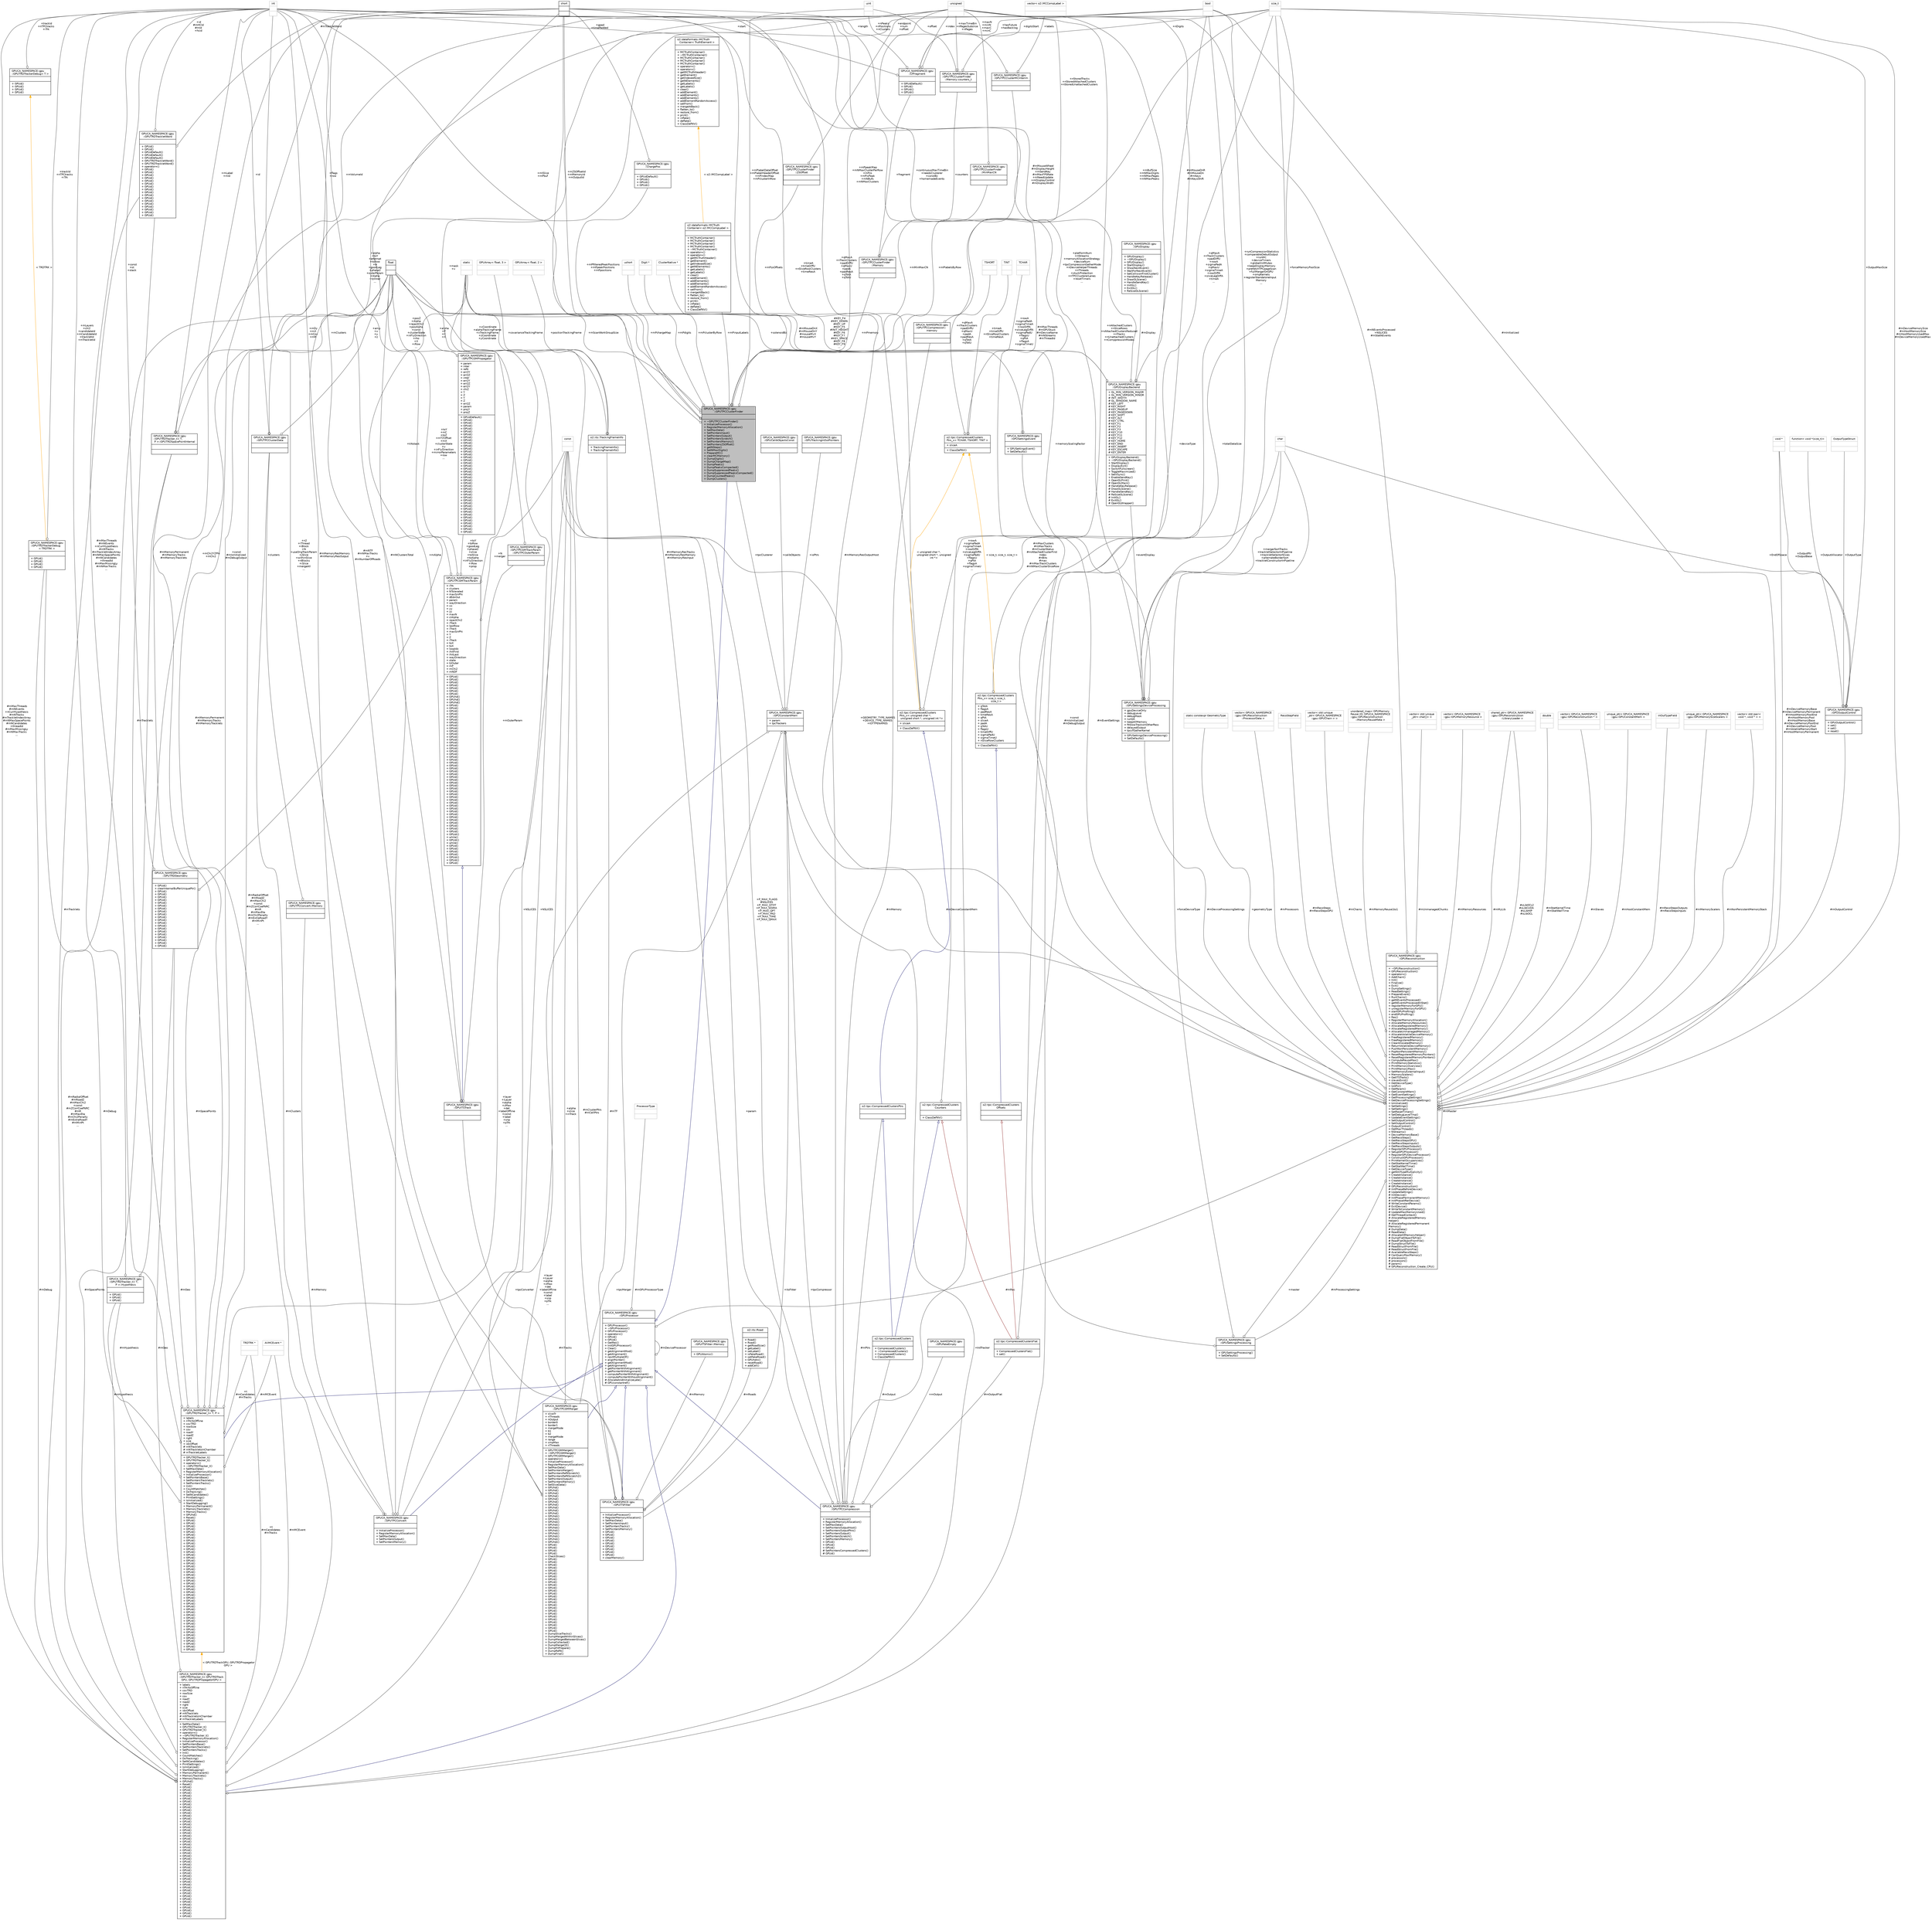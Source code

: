 digraph "GPUCA_NAMESPACE::gpu::GPUTPCClusterFinder"
{
 // INTERACTIVE_SVG=YES
  bgcolor="transparent";
  edge [fontname="Helvetica",fontsize="10",labelfontname="Helvetica",labelfontsize="10"];
  node [fontname="Helvetica",fontsize="10",shape=record];
  Node2 [label="{GPUCA_NAMESPACE::gpu\l::GPUTPCClusterFinder\n||+ ~GPUTPCClusterFinder()\l+ InitializeProcessor()\l+ RegisterMemoryAllocation()\l+ SetMaxData()\l+ SetPointersInput()\l+ SetPointersOutput()\l+ SetPointersScratch()\l+ SetPointersMemory()\l+ SetPointersZSOffset()\l+ getNSteps()\l+ SetNMaxDigits()\l+ PrepareMC()\l+ clearMCMemory()\l+ DumpDigits()\l+ DumpChargeMap()\l+ DumpPeaks()\l+ DumpPeaksCompacted()\l+ DumpSuppressedPeaks()\l+ DumpSuppressedPeaksCompacted()\l+ DumpCountedPeaks()\l+ DumpClusters()\l}",height=0.2,width=0.4,color="black", fillcolor="grey75", style="filled", fontcolor="black"];
  Node3 -> Node2 [dir="back",color="midnightblue",fontsize="10",style="solid",arrowtail="onormal",fontname="Helvetica"];
  Node3 [label="{GPUCA_NAMESPACE::gpu\l::GPUProcessor\n||+ GPUProcessor()\l+ ~GPUProcessor()\l+ GPUProcessor()\l+ operator=()\l+ GPUd()\l+ GPUd()\l+ GetRec()\l+ InitGPUProcessor()\l+ Clear()\l+ getAlignmentMod()\l+ getAlignment()\l+ nextMultipleOf()\l+ alignPointer()\l+ getAlignmentMod()\l+ getAlignment()\l+ getPointerWithAlignment()\l+ getPointerWithAlignment()\l+ computePointerWithAlignment()\l+ computePointerWithoutAlignment()\l# AllocateAndInitializeLate()\l# GPUconstantref()\l}",height=0.2,width=0.4,color="black",URL="$d0/dd7/classGPUCA__NAMESPACE_1_1gpu_1_1GPUProcessor.html"];
  Node4 -> Node3 [color="grey25",fontsize="10",style="solid",label=" #mRec" ,arrowhead="odiamond",fontname="Helvetica"];
  Node4 [label="{GPUCA_NAMESPACE::gpu\l::GPUReconstruction\n||+ ~GPUReconstruction()\l+ GPUReconstruction()\l+ operator=()\l+ AddChain()\l+ Init()\l+ Finalize()\l+ Exit()\l+ DumpSettings()\l+ ReadSettings()\l+ PrepareEvent()\l+ RunChains()\l+ getNEventsProcessed()\l+ getNEventsProcessedInStat()\l+ registerMemoryForGPU()\l+ unregisterMemoryForGPU()\l+ startGPUProfiling()\l+ endGPUProfiling()\l+ Res()\l+ RegisterMemoryAllocation()\l+ AllocateMemoryResources()\l+ AllocateRegisteredMemory()\l+ AllocateRegisteredMemory()\l+ AllocateUnmanagedMemory()\l+ AllocateVolatileDeviceMemory()\l+ FreeRegisteredMemory()\l+ FreeRegisteredMemory()\l+ ClearAllocatedMemory()\l+ ReturnVolatileDeviceMemory()\l+ PushNonPersistentMemory()\l+ PopNonPersistentMemory()\l+ ResetRegisteredMemoryPointers()\l+ ResetRegisteredMemoryPointers()\l+ ComputeReuseMax()\l+ PrintMemoryStatistics()\l+ PrintMemoryOverview()\l+ PrintMemoryMax()\l+ SetMemoryExternalInput()\l+ MemoryScalers()\l+ GetITSTraits()\l+ slavesExist()\l+ GetDeviceType()\l+ IsGPU()\l+ GetParam()\l+ GetConstantMem()\l+ GetEventSettings()\l+ GetProcessingSettings()\l+ GetDeviceProcessingSettings()\l+ IsInitialized()\l+ SetSettings()\l+ SetSettings()\l+ SetResetTimers()\l+ SetDebugLevelTmp()\l+ UpdateEventSettings()\l+ SetOutputControl()\l+ SetOutputControl()\l+ OutputControl()\l+ GetMaxThreads()\l+ NStreams()\l+ DeviceMemoryBase()\l+ GetRecoSteps()\l+ GetRecoStepsGPU()\l+ GetRecoStepsInputs()\l+ GetRecoStepsOutputs()\l+ RegisterGPUProcessor()\l+ SetupGPUProcessor()\l+ RegisterGPUDeviceProcessor()\l+ ConstructGPUProcessor()\l+ PrintKernelOccupancies()\l+ GetStatKernelTime()\l+ GetStatWallTime()\l+ GetDeviceType()\l+ getNIOTypeMultiplicity()\l+ CreateInstance()\l+ CreateInstance()\l+ CreateInstance()\l+ CreateInstance()\l# GPUReconstruction()\l# InitPhaseBeforeDevice()\l# UpdateSettings()\l# InitDevice()\l# InitPhasePermanentMemory()\l# InitPhaseAfterDevice()\l# WriteConstantParams()\l# ExitDevice()\l# WriteToConstantMemory()\l# UpdateMaxMemoryUsed()\l# GetThreadContext()\l# AllocateRegisteredMemory\lHelper()\l# AllocateRegisteredPermanent\lMemory()\l# DumpData()\l# ReadData()\l# AllocateIOMemoryHelper()\l# DumpFlatObjectToFile()\l# ReadFlatObjectFromFile()\l# DumpStructToFile()\l# ReadStructFromFile()\l# ReadStructFromFile()\l# AvailableRecoSteps()\l# CanQueryMaxMemory()\l# processors()\l# processors()\l# param()\l# GPUReconstruction_Create_CPU()\l}",height=0.2,width=0.4,color="black",URL="$d6/df4/classGPUCA__NAMESPACE_1_1gpu_1_1GPUReconstruction.html"];
  Node5 -> Node4 [color="grey25",fontsize="10",style="solid",label=" #mUnmanagedChunks" ,arrowhead="odiamond",fontname="Helvetica"];
  Node5 [label="{vector\< std::unique\l_ptr\< char[]\> \>\n||}",height=0.2,width=0.4,color="grey75"];
  Node4 -> Node4 [color="grey25",fontsize="10",style="solid",label=" #mMaster" ,arrowhead="odiamond",fontname="Helvetica"];
  Node6 -> Node4 [color="grey25",fontsize="10",style="solid",label=" #mMemoryResources" ,arrowhead="odiamond",fontname="Helvetica"];
  Node6 [label="{vector\< GPUCA_NAMESPACE\l::gpu::GPUMemoryResource \>\n||}",height=0.2,width=0.4,color="grey75"];
  Node7 -> Node4 [color="grey25",fontsize="10",style="solid",label=" #sLibOCL2\n#sLibCUDA\n#sLibHIP\n#sLibOCL" ,arrowhead="odiamond",fontname="Helvetica"];
  Node7 [label="{shared_ptr\< GPUCA_NAMESPACE\l::gpu::GPUReconstruction\l::LibraryLoader \>\n||}",height=0.2,width=0.4,color="grey75"];
  Node8 -> Node4 [color="grey25",fontsize="10",style="solid",label=" #mStatKernelTime\n#mStatWallTime" ,arrowhead="odiamond",fontname="Helvetica"];
  Node8 [label="{double\n||}",height=0.2,width=0.4,color="grey75"];
  Node9 -> Node4 [color="grey25",fontsize="10",style="solid",label=" #mDeviceProcessingSettings" ,arrowhead="odiamond",fontname="Helvetica"];
  Node9 [label="{GPUCA_NAMESPACE::gpu\l::GPUSettingsDeviceProcessing\n|+ gpuDeviceOnly\l+ debugLevel\l+ debugMask\l+ runQA\l+ keepAllMemory\l+ fitSlowTracksInOtherPass\l+ delayedOutput\l+ tpccfGatherKernel\l|+ GPUSettingsDeviceProcessing()\l+ SetDefaults()\l}",height=0.2,width=0.4,color="black",URL="$dd/d45/structGPUCA__NAMESPACE_1_1gpu_1_1GPUSettingsDeviceProcessing.html"];
  Node10 -> Node9 [color="grey25",fontsize="10",style="solid",label=" +memoryScalingFactor" ,arrowhead="odiamond",fontname="Helvetica"];
  Node10 [label="{float\n||}",height=0.2,width=0.4,color="black",URL="$d4/dc3/classfloat.html"];
  Node11 -> Node9 [color="grey25",fontsize="10",style="solid",label=" +mergerSortTracks\n+trackletSelectorInPipeline\n+trackletSelectorSlices\n+alternateBorderSort\n+trackletConstructorInPipeline" ,arrowhead="odiamond",fontname="Helvetica"];
  Node11 [label="{char\n||}",height=0.2,width=0.4,color="grey75"];
  Node12 -> Node9 [color="grey25",fontsize="10",style="solid",label=" +forceMemoryPoolSize" ,arrowhead="odiamond",fontname="Helvetica"];
  Node12 [label="{size_t\n||}",height=0.2,width=0.4,color="grey75"];
  Node13 -> Node9 [color="grey25",fontsize="10",style="solid",label=" +platformNum\n+nStreams\n+memoryAllocationStrategy\n+deviceNum\n+tpcCompressionGatherMode\n+nDeviceHelperThreads\n+nThreads\n+stuckProtection\n+nTPCClustererLanes\n+resetTimers\n..." ,arrowhead="odiamond",fontname="Helvetica"];
  Node13 [label="{int\n||}",height=0.2,width=0.4,color="grey75"];
  Node14 -> Node9 [color="grey25",fontsize="10",style="solid",label=" +runCompressionStatistics\n+comparableDebutOutput\n+runMC\n+deviceTimers\n+globalInitMutex\n+keepDisplayMemory\n+prefetchTPCpageScan\n+fullMergerOnGPU\n+ompKernels\n+registerStandaloneInput\lMemory\n..." ,arrowhead="odiamond",fontname="Helvetica"];
  Node14 [label="{bool\n||}",height=0.2,width=0.4,color="grey75"];
  Node15 -> Node9 [color="grey25",fontsize="10",style="solid",label=" +eventDisplay" ,arrowhead="odiamond",fontname="Helvetica"];
  Node15 [label="{GPUCA_NAMESPACE::gpu\l::GPUDisplayBackend\n|+ GL_MIN_VERSION_MAJOR\l+ GL_MIN_VERSION_MINOR\l# INIT_WIDTH\l# GL_WINDOW_NAME\l# KEY_LEFT\l# KEY_RIGHT\l# KEY_PAGEUP\l# KEY_PAGEDOWN\l# KEY_SHIFT\l# KEY_ALT\l# KEY_CTRL\l# KEY_F1\l# KEY_F2\l# KEY_F3\l# KEY_F10\l# KEY_F11\l# KEY_F12\l# KEY_HOME\l# KEY_END\l# KEY_INSERT\l# KEY_ESCAPE\l# KEY_ENTER\l|+ GPUDisplayBackend()\l+ ~GPUDisplayBackend()\l+ StartDisplay()\l+ DisplayExit()\l+ SwitchFullscreen()\l+ ToggleMaximized()\l+ SetVSync()\l+ EnableSendKey()\l+ OpenGLPrint()\l# OpenGLMain()\l# HandleKeyRelease()\l# DrawGLScene()\l# HandleSendKey()\l# ReSizeGLScene()\l# InitGL()\l# ExitGL()\l# OpenGLWrapper()\l}",height=0.2,width=0.4,color="black",URL="$d6/d42/classGPUCA__NAMESPACE_1_1gpu_1_1GPUDisplayBackend.html"];
  Node10 -> Node15 [color="grey25",fontsize="10",style="solid",label=" #mMouseDnX\n#mMouseDnY\n#mouseMvX\n#mouseMvY" ,arrowhead="odiamond",fontname="Helvetica"];
  Node16 -> Node15 [color="grey25",fontsize="10",style="solid",label=" #mDisplay" ,arrowhead="odiamond",fontname="Helvetica"];
  Node16 [label="{GPUCA_NAMESPACE::gpu\l::GPUDisplay\n||+ GPUDisplay()\l+ ~GPUDisplay()\l+ GPUDisplay()\l+ StartDisplay()\l+ ShowNextEvent()\l+ WaitForNextEvent()\l+ SetCollisionFirstCluster()\l+ HandleKeyRelease()\l+ DrawGLScene()\l+ HandleSendKey()\l+ InitGL()\l+ ExitGL()\l+ ReSizeGLScene()\l}",height=0.2,width=0.4,color="black",URL="$d9/dda/classGPUCA__NAMESPACE_1_1gpu_1_1GPUDisplay.html"];
  Node13 -> Node15 [color="grey25",fontsize="10",style="solid",label=" #mMouseWheel\n#mDisplayHeight\n+mSendKey\n#mMaxFPSRate\n+mNeedUpdate\n+mDisplayControl\n#mDisplayWidth" ,arrowhead="odiamond",fontname="Helvetica"];
  Node14 -> Node15 [color="grey25",fontsize="10",style="solid",label=" #mMouseDnR\n#mMouseDn\n#mKeys\n#mKeysShift" ,arrowhead="odiamond",fontname="Helvetica"];
  Node17 -> Node15 [color="grey25",fontsize="10",style="solid",label=" #KEY_F4\n#KEY_DOWN\n#KEY_UP\n#KEY_F5\n#INIT_HEIGHT\n#KEY_F6\n#KEY_F7\n#KEY_SPACE\n#KEY_F8\n#KEY_F9\n..." ,arrowhead="odiamond",fontname="Helvetica"];
  Node17 [label="{static\n||}",height=0.2,width=0.4,color="grey75"];
  Node18 -> Node4 [color="grey25",fontsize="10",style="solid",label=" #mSlaves" ,arrowhead="odiamond",fontname="Helvetica"];
  Node18 [label="{vector\< GPUCA_NAMESPACE\l::gpu::GPUReconstruction * \>\n||}",height=0.2,width=0.4,color="grey75"];
  Node19 -> Node4 [color="grey25",fontsize="10",style="solid",label=" #mHostConstantMem" ,arrowhead="odiamond",fontname="Helvetica"];
  Node19 [label="{unique_ptr\< GPUCA_NAMESPACE\l::gpu::GPUConstantMem \>\n||}",height=0.2,width=0.4,color="grey75"];
  Node20 -> Node4 [color="grey25",fontsize="10",style="solid",label=" #mRecoStepsOutputs\n#mRecoStepsInputs" ,arrowhead="odiamond",fontname="Helvetica"];
  Node20 [label="{InOutTypeField\n||}",height=0.2,width=0.4,color="grey75"];
  Node21 -> Node4 [color="grey25",fontsize="10",style="solid",label=" #mMemoryScalers" ,arrowhead="odiamond",fontname="Helvetica"];
  Node21 [label="{unique_ptr\< GPUCA_NAMESPACE\l::gpu::GPUMemorySizeScalers \>\n||}",height=0.2,width=0.4,color="grey75"];
  Node22 -> Node4 [color="grey25",fontsize="10",style="solid",label=" #mOutputControl" ,arrowhead="odiamond",fontname="Helvetica"];
  Node22 [label="{GPUCA_NAMESPACE::gpu\l::GPUOutputControl\n||+ GPUOutputControl()\l+ set()\l+ set()\l+ reset()\l}",height=0.2,width=0.4,color="black",URL="$d4/d7c/structGPUCA__NAMESPACE_1_1gpu_1_1GPUOutputControl.html"];
  Node23 -> Node22 [color="grey25",fontsize="10",style="solid",label=" +OutputAllocator" ,arrowhead="odiamond",fontname="Helvetica"];
  Node23 [label="{function\< void *(size_t)\>\n||}",height=0.2,width=0.4,color="grey75"];
  Node11 -> Node22 [color="grey25",fontsize="10",style="solid",label=" +EndOfSpace" ,arrowhead="odiamond",fontname="Helvetica"];
  Node12 -> Node22 [color="grey25",fontsize="10",style="solid",label=" +OutputMaxSize" ,arrowhead="odiamond",fontname="Helvetica"];
  Node24 -> Node22 [color="grey25",fontsize="10",style="solid",label=" +OutputType" ,arrowhead="odiamond",fontname="Helvetica"];
  Node24 [label="{OutputTypeStruct\n||}",height=0.2,width=0.4,color="grey75"];
  Node25 -> Node22 [color="grey25",fontsize="10",style="solid",label=" +OutputPtr\n+OutputBase" ,arrowhead="odiamond",fontname="Helvetica"];
  Node25 [label="{void *\n||}",height=0.2,width=0.4,color="grey75"];
  Node7 -> Node4 [color="grey25",fontsize="10",style="solid",label=" #mMyLib" ,arrowhead="odiamond",fontname="Helvetica"];
  Node26 -> Node4 [color="grey25",fontsize="10",style="solid",label=" #mEventSettings" ,arrowhead="odiamond",fontname="Helvetica"];
  Node26 [label="{GPUCA_NAMESPACE::gpu\l::GPUSettingsEvent\n||+ GPUSettingsEvent()\l+ SetDefaults()\l}",height=0.2,width=0.4,color="black",URL="$d0/d50/structGPUCA__NAMESPACE_1_1gpu_1_1GPUSettingsEvent.html"];
  Node10 -> Node26 [color="grey25",fontsize="10",style="solid",label=" +solenoidBz" ,arrowhead="odiamond",fontname="Helvetica"];
  Node13 -> Node26 [color="grey25",fontsize="10",style="solid",label=" +continuousMaxTimeBin\n+needsClusterer\n+constBz\n+homemadeEvents" ,arrowhead="odiamond",fontname="Helvetica"];
  Node12 -> Node4 [color="grey25",fontsize="10",style="solid",label=" #mDeviceMemorySize\n#mHostMemorySize\n#mHostMemoryUsedMax\n#mDeviceMemoryUsedMax" ,arrowhead="odiamond",fontname="Helvetica"];
  Node27 -> Node4 [color="grey25",fontsize="10",style="solid",label=" #mDeviceConstantMem" ,arrowhead="odiamond",fontname="Helvetica"];
  Node27 [label="{GPUCA_NAMESPACE::gpu\l::GPUConstantMem\n|+ param\l+ tpcTrackers\l|}",height=0.2,width=0.4,color="black",URL="$dc/d57/structGPUCA__NAMESPACE_1_1gpu_1_1GPUConstantMem.html"];
  Node2 -> Node27 [color="grey25",fontsize="10",style="solid",label=" +tpcClusterer" ,arrowhead="odiamond",fontname="Helvetica"];
  Node28 -> Node27 [color="grey25",fontsize="10",style="solid",label=" +itsFitter" ,arrowhead="odiamond",fontname="Helvetica"];
  Node28 [label="{GPUCA_NAMESPACE::gpu\l::GPUITSFitter\n||+ InitializeProcessor()\l+ RegisterMemoryAllocation()\l+ SetMaxData()\l+ SetPointersInput()\l+ SetPointersTracks()\l+ SetPointersMemory()\l+ GPUd()\l+ GPUd()\l+ GPUd()\l+ GPUd()\l+ GPUd()\l+ GPUd()\l+ GPUd()\l+ GPUd()\l+ GPUd()\l+ clearMemory()\l}",height=0.2,width=0.4,color="black",URL="$d8/df8/classGPUCA__NAMESPACE_1_1gpu_1_1GPUITSFitter.html"];
  Node3 -> Node28 [dir="back",color="midnightblue",fontsize="10",style="solid",arrowtail="onormal",fontname="Helvetica"];
  Node29 -> Node28 [color="grey25",fontsize="10",style="solid",label=" #mRoads" ,arrowhead="odiamond",fontname="Helvetica"];
  Node29 [label="{o2::its::Road\n||+ Road()\l+ Road()\l+ getRoadSize()\l+ getLabel()\l+ setLabel()\l+ isFakeRoad()\l+ setFakeRoad()\l+ GPUhdni()\l+ resetRoad()\l+ addCell()\l}",height=0.2,width=0.4,color="black",URL="$d2/d7f/classo2_1_1its_1_1Road.html"];
  Node30 -> Node28 [color="grey25",fontsize="10",style="solid",label=" #mMemory" ,arrowhead="odiamond",fontname="Helvetica"];
  Node30 [label="{GPUCA_NAMESPACE::gpu\l::GPUITSFitter::Memory\n||+ GPUAtomic()\l}",height=0.2,width=0.4,color="black",URL="$dc/ddc/structGPUCA__NAMESPACE_1_1gpu_1_1GPUITSFitter_1_1Memory.html"];
  Node31 -> Node28 [color="grey25",fontsize="10",style="solid",label=" #mTF" ,arrowhead="odiamond",fontname="Helvetica"];
  Node31 [label="{o2::its::TrackingFrameInfo\n||+ TrackingFrameInfo()\l+ TrackingFrameInfo()\l}",height=0.2,width=0.4,color="black",URL="$d2/d5f/structo2_1_1its_1_1TrackingFrameInfo.html"];
  Node32 -> Node31 [color="grey25",fontsize="10",style="solid",label=" +covarianceTrackingFrame" ,arrowhead="odiamond",fontname="Helvetica"];
  Node32 [label="{GPUArray\< float, 3 \>\n||}",height=0.2,width=0.4,color="grey75"];
  Node33 -> Node31 [color="grey25",fontsize="10",style="solid",label=" +positionTrackingFrame" ,arrowhead="odiamond",fontname="Helvetica"];
  Node33 [label="{GPUArray\< float, 2 \>\n||}",height=0.2,width=0.4,color="grey75"];
  Node10 -> Node31 [color="grey25",fontsize="10",style="solid",label=" +xCoordinate\n+alphaTrackingFrame\n+xTrackingFrame\n+zCoordinate\n+yCoordinate" ,arrowhead="odiamond",fontname="Helvetica"];
  Node34 -> Node28 [color="grey25",fontsize="10",style="solid",label=" #mMemoryResTracks\n#mMemoryResMemory\n#mMemoryResInput" ,arrowhead="odiamond",fontname="Helvetica"];
  Node34 [label="{short\n||}",height=0.2,width=0.4,color="black",URL="$dc/d10/classshort.html"];
  Node13 -> Node28 [color="grey25",fontsize="10",style="solid",label=" #mNTF\n#mNMaxTracks\n+v\n#mNumberOfRoads" ,arrowhead="odiamond",fontname="Helvetica"];
  Node35 -> Node28 [color="grey25",fontsize="10",style="solid",label=" #mTracks" ,arrowhead="odiamond",fontname="Helvetica"];
  Node35 [label="{GPUCA_NAMESPACE::gpu\l::GPUITSTrack\n||}",height=0.2,width=0.4,color="black",URL="$dc/d9a/classGPUCA__NAMESPACE_1_1gpu_1_1GPUITSTrack.html"];
  Node36 -> Node35 [dir="back",color="midnightblue",fontsize="10",style="solid",arrowtail="onormal",fontname="Helvetica"];
  Node36 [label="{GPUCA_NAMESPACE::gpu\l::GPUTPCGMTrackParam\n|+ iTrk\l+ clusters\l+ NTolerated\l+ maxSinPhi\l+ dEdxOut\l+ param\l+ wayDirection\l+ xx\l+ yy\l+ zz\l+ maxN\l+ clAlpha\l+ rejectChi2\l+ iTrack\l+ lastRow\l+ iTrack\l+ maxSinPhi\l+ Y\l+ Z\l+ iTrack\l+ toX\l+ toX\l+ loopIdx\l+ ihitFirst\l+ ihitLast\l+ wayDirection\l+ state\l+ tzOuter\l+ mP\l+ mChi2\l+ mNDF\l|+ GPUd()\l+ GPUd()\l+ GPUd()\l+ GPUd()\l+ GPUd()\l+ GPUd()\l+ GPUd()\l+ GPUhd()\l+ GPUhd()\l+ GPUhd()\l+ GPUd()\l+ GPUd()\l+ GPUd()\l+ GPUd()\l+ GPUd()\l+ GPUd()\l+ GPUd()\l+ GPUd()\l+ GPUd()\l+ GPUd()\l+ GPUd()\l+ GPUd()\l+ GPUd()\l+ GPUd()\l+ GPUd()\l+ GPUd()\l+ GPUd()\l+ GPUd()\l+ GPUd()\l+ GPUd()\l+ GPUd()\l+ GPUd()\l+ GPUd()\l+ GPUd()\l+ GPUd()\l+ GPUd()\l+ GPUd()\l+ GPUd()\l+ GPUd()\l+ GPUd()\l+ GPUd()\l+ GPUd()\l+ GPUd()\l+ GPUd()\l+ GPUd()\l+ GPUd()\l+ GPUd()\l+ GPUd()\l+ GPUd()\l+ GPUd()\l+ GPUd()\l+ GPUd()\l+ GPUd()\l+ GPUd()\l+ GPUd()\l+ GPUdi()\l+ while()\l+ GPUdi()\l+ while()\l+ GPUd()\l+ GPUd()\l+ GPUd()\l+ GPUd()\l+ GPUdi()\l+ GPUdi()\l+ GPUd()\l}",height=0.2,width=0.4,color="black",URL="$df/df6/classGPUCA__NAMESPACE_1_1gpu_1_1GPUTPCGMTrackParam.html"];
  Node37 -> Node36 [color="grey25",fontsize="10",style="solid",label=" +toY\n+toRow\n+goodLeg\n+phase2\n+slice\n+toSlice\n+toAlpha\n+inFlyDirection\n+iRow\n+prop\n..." ,arrowhead="odiamond",fontname="Helvetica"];
  Node37 [label="{GPUCA_NAMESPACE::gpu\l::GPUTPCGMPropagator\n|+ param\l+ inter\l+ refit\l+ err2Y\l+ err2Z\l+ inter\l+ err2Y\l+ err2Z\l+ err2Y\l+ chiZ\l+ Y\l+ Z\l+ Y\l+ Z\l+ err2Z\l+ param\l+ projY\l+ projZ\l|+ GPUdDefault()\l+ GPUd()\l+ GPUd()\l+ GPUd()\l+ GPUd()\l+ GPUd()\l+ GPUd()\l+ GPUd()\l+ GPUd()\l+ GPUd()\l+ GPUd()\l+ GPUd()\l+ GPUd()\l+ GPUd()\l+ GPUd()\l+ GPUd()\l+ GPUd()\l+ GPUd()\l+ GPUd()\l+ GPUd()\l+ GPUd()\l+ GPUd()\l+ GPUd()\l+ GPUd()\l+ GPUd()\l+ GPUd()\l+ GPUd()\l+ GPUd()\l+ GPUd()\l+ GPUd()\l+ GPUd()\l+ GPUd()\l+ GPUd()\l+ GPUd()\l+ GPUd()\l+ GPUd()\l+ GPUd()\l+ GPUd()\l+ GPUd()\l+ GPUd()\l+ GPUd()\l}",height=0.2,width=0.4,color="black",URL="$d8/d01/classGPUCA__NAMESPACE_1_1gpu_1_1GPUTPCGMPropagator.html"];
  Node10 -> Node37 [color="grey25",fontsize="10",style="solid",label=" +posZ\n+Alpha\n+rejectChi2\n+posAlpha\n+const\n+clusterState\n+inFlyDirection\n+rho\n+X\n+iRow\n..." ,arrowhead="odiamond",fontname="Helvetica"];
  Node10 -> Node36 [color="grey25",fontsize="10",style="solid",label=" +toY\n+mC\n+toZ\n+mTZOffset\n+mX\n+clusterState\n+v\n+inFlyDirection\n+mirrorParameters\n+row\n..." ,arrowhead="odiamond",fontname="Helvetica"];
  Node13 -> Node36 [color="grey25",fontsize="10",style="solid",label=" +alpha\n+toY\n+attempt\n+toRow\n+N\n+goodLeg\n+phase2\n+outerParam\n+Alpha\n+tzInner\n..." ,arrowhead="odiamond",fontname="Helvetica"];
  Node14 -> Node36 [color="grey25",fontsize="10",style="solid",label=" +mask\n+v" ,arrowhead="odiamond",fontname="Helvetica"];
  Node38 -> Node36 [color="grey25",fontsize="10",style="solid",label=" +N\n+merger" ,arrowhead="odiamond",fontname="Helvetica"];
  Node38 [label="{const\n||}",height=0.2,width=0.4,color="grey75"];
  Node10 -> Node35 [color="grey25",fontsize="10",style="solid",label=" +mAlpha" ,arrowhead="odiamond",fontname="Helvetica"];
  Node13 -> Node35 [color="grey25",fontsize="10",style="solid",label=" +mClusters" ,arrowhead="odiamond",fontname="Helvetica"];
  Node39 -> Node35 [color="grey25",fontsize="10",style="solid",label=" +mOuterParam" ,arrowhead="odiamond",fontname="Helvetica"];
  Node39 [label="{GPUCA_NAMESPACE::gpu\l::GPUTPCGMTrackParam\l::GPUTPCOuterParam\n||}",height=0.2,width=0.4,color="black",URL="$d3/d23/structGPUCA__NAMESPACE_1_1gpu_1_1GPUTPCGMTrackParam_1_1GPUTPCOuterParam.html"];
  Node10 -> Node39 [color="grey25",fontsize="10",style="solid",label=" +alpha\n+P\n+C\n+X" ,arrowhead="odiamond",fontname="Helvetica"];
  Node38 -> Node28 [color="grey25",fontsize="10",style="solid",label=" #mClusterPtrs\n#mCellPtrs" ,arrowhead="odiamond",fontname="Helvetica"];
  Node40 -> Node27 [color="grey25",fontsize="10",style="solid",label=" +ioPtrs" ,arrowhead="odiamond",fontname="Helvetica"];
  Node40 [label="{GPUCA_NAMESPACE::gpu\l::GPUTrackingInOutPointers\n||}",height=0.2,width=0.4,color="black",URL="$d2/d7f/structGPUCA__NAMESPACE_1_1gpu_1_1GPUTrackingInOutPointers.html"];
  Node41 -> Node27 [color="grey25",fontsize="10",style="solid",label=" +tpcConverter" ,arrowhead="odiamond",fontname="Helvetica"];
  Node41 [label="{GPUCA_NAMESPACE::gpu\l::GPUTPCConvert\n||+ InitializeProcessor()\l+ RegisterMemoryAllocation()\l+ SetMaxData()\l+ SetPointersOutput()\l+ SetPointersMemory()\l}",height=0.2,width=0.4,color="black",URL="$d3/d6f/classGPUCA__NAMESPACE_1_1gpu_1_1GPUTPCConvert.html"];
  Node3 -> Node41 [dir="back",color="midnightblue",fontsize="10",style="solid",arrowtail="onormal",fontname="Helvetica"];
  Node34 -> Node41 [color="grey25",fontsize="10",style="solid",label=" #mMemoryResMemory\n#mMemoryResOutput" ,arrowhead="odiamond",fontname="Helvetica"];
  Node42 -> Node41 [color="grey25",fontsize="10",style="solid",label=" #mClusters" ,arrowhead="odiamond",fontname="Helvetica"];
  Node42 [label="{GPUCA_NAMESPACE::gpu\l::GPUTPCClusterData\n||}",height=0.2,width=0.4,color="black",URL="$de/d16/structGPUCA__NAMESPACE_1_1gpu_1_1GPUTPCClusterData.html"];
  Node10 -> Node42 [color="grey25",fontsize="10",style="solid",label=" +amp\n+x\n+y\n+z" ,arrowhead="odiamond",fontname="Helvetica"];
  Node34 -> Node42 [color="grey25",fontsize="10",style="solid",label=" +flags\n+row" ,arrowhead="odiamond",fontname="Helvetica"];
  Node13 -> Node42 [color="grey25",fontsize="10",style="solid",label=" +id" ,arrowhead="odiamond",fontname="Helvetica"];
  Node43 -> Node41 [color="grey25",fontsize="10",style="solid",label=" #mMemory" ,arrowhead="odiamond",fontname="Helvetica"];
  Node43 [label="{GPUCA_NAMESPACE::gpu\l::GPUTPCConvert::Memory\n||}",height=0.2,width=0.4,color="black",URL="$d4/d0e/structGPUCA__NAMESPACE_1_1gpu_1_1GPUTPCConvert_1_1Memory.html"];
  Node42 -> Node43 [color="grey25",fontsize="10",style="solid",label=" +clusters" ,arrowhead="odiamond",fontname="Helvetica"];
  Node44 -> Node41 [color="grey25",fontsize="10",style="solid",label=" #mNClustersTotal" ,arrowhead="odiamond",fontname="Helvetica"];
  Node44 [label="{unsigned\n||}",height=0.2,width=0.4,color="grey75"];
  Node17 -> Node41 [color="grey25",fontsize="10",style="solid",label=" +NSLICES" ,arrowhead="odiamond",fontname="Helvetica"];
  Node45 -> Node27 [color="grey25",fontsize="10",style="solid",label=" +trdTracker" ,arrowhead="odiamond",fontname="Helvetica"];
  Node45 [label="{GPUCA_NAMESPACE::gpu\l::GPUTRDTracker_t\< GPUTRDTrack\lGPU, GPUTRDPropagatorGPU \>\n|+ labels\l+ nTrkltsOffline\l+ covTRD\l+ rowSize\l+ cov\l+ roadY\l+ roadZ\l+ right\l+ size\l+ idxOffset\l# mNTracklets\l# mNTrackletsInChamber\l# mTrackletLabels\l|+ SetMaxData()\l+ GPUTRDTracker_t()\l+ GPUTRDTracker_t()\l+ operator=()\l+ ~GPUTRDTracker_t()\l+ RegisterMemoryAllocation()\l+ InitializeProcessor()\l+ SetPointersBase()\l+ SetPointersTracklets()\l+ SetPointersTracks()\l+ Init()\l+ CountMatches()\l+ DoTracking()\l+ SetNCandidates()\l+ PrintSettings()\l+ IsInitialized()\l+ StartDebugging()\l+ MemoryPermanent()\l+ MemoryTracklets()\l+ MemoryTracks()\l+ GPUhd()\l+ Reset()\l+ GPUd()\l+ GPUd()\l+ GPUd()\l+ GPUd()\l+ GPUd()\l+ GPUd()\l+ GPUd()\l+ GPUd()\l+ GPUd()\l+ GPUd()\l+ GPUd()\l+ GPUd()\l+ GPUd()\l+ GPUd()\l+ GPUd()\l+ GPUd()\l+ GPUd()\l+ GPUd()\l+ GPUd()\l+ GPUd()\l+ GPUd()\l+ GPUd()\l+ GPUd()\l+ GPUd()\l+ GPUd()\l+ GPUd()\l+ GPUd()\l+ GPUd()\l+ GPUd()\l+ GPUd()\l+ GPUd()\l+ GPUd()\l+ GPUd()\l+ GPUd()\l+ GPUd()\l+ GPUd()\l+ GPUd()\l+ GPUd()\l+ GPUd()\l+ GPUd()\l+ GPUd()\l+ GPUd()\l+ GPUd()\l+ GPUd()\l+ GPUd()\l+ GPUd()\l}",height=0.2,width=0.4,color="black",URL="$db/db5/classGPUCA__NAMESPACE_1_1gpu_1_1GPUTRDTracker__t.html"];
  Node3 -> Node45 [dir="back",color="midnightblue",fontsize="10",style="solid",arrowtail="onormal",fontname="Helvetica"];
  Node46 -> Node45 [color="grey25",fontsize="10",style="solid",label=" #mDebug" ,arrowhead="odiamond",fontname="Helvetica"];
  Node46 [label="{GPUCA_NAMESPACE::gpu\l::GPUTRDTrackerDebug\l\< TRDTRK \>\n||+ GPUd()\l+ GPUd()\l+ GPUd()\l+ GPUd()\l}",height=0.2,width=0.4,color="black",URL="$dd/d07/classGPUCA__NAMESPACE_1_1gpu_1_1GPUTRDTrackerDebug.html"];
  Node13 -> Node46 [color="grey25",fontsize="10",style="solid",label=" +trackId\n+nTPCtracks\n+iTrk" ,arrowhead="odiamond",fontname="Helvetica"];
  Node47 -> Node46 [dir="back",color="orange",fontsize="10",style="solid",label=" \< TRDTRK \>" ,fontname="Helvetica"];
  Node47 [label="{GPUCA_NAMESPACE::gpu\l::GPUTRDTrackerDebug\< T \>\n||+ GPUd()\l+ GPUd()\l+ GPUd()\l+ GPUd()\l}",height=0.2,width=0.4,color="black",URL="$dd/d07/classGPUCA__NAMESPACE_1_1gpu_1_1GPUTRDTrackerDebug.html"];
  Node13 -> Node47 [color="grey25",fontsize="10",style="solid",label=" +trackId\n+nTPCtracks\n+iTrk" ,arrowhead="odiamond",fontname="Helvetica"];
  Node48 -> Node45 [color="grey25",fontsize="10",style="solid",label=" #mGeo" ,arrowhead="odiamond",fontname="Helvetica"];
  Node48 [label="{GPUCA_NAMESPACE::gpu\l::GPUTRDGeometry\n||+ GPUd()\l+ clearInternalBufferUniquePtr()\l+ GPUd()\l+ GPUd()\l+ GPUd()\l+ GPUd()\l+ GPUd()\l+ GPUd()\l+ GPUd()\l+ GPUd()\l+ GPUd()\l+ GPUd()\l+ GPUd()\l+ GPUd()\l+ GPUd()\l+ GPUd()\l+ GPUd()\l+ GPUd()\l+ GPUd()\l+ GPUd()\l+ GPUd()\l+ GPUd()\l}",height=0.2,width=0.4,color="black",URL="$d8/d19/classGPUCA__NAMESPACE_1_1gpu_1_1GPUTRDGeometry.html"];
  Node13 -> Node48 [color="grey25",fontsize="10",style="solid",label=" +const\n+st\n+stack" ,arrowhead="odiamond",fontname="Helvetica"];
  Node17 -> Node48 [color="grey25",fontsize="10",style="solid",label=" +kNstack" ,arrowhead="odiamond",fontname="Helvetica"];
  Node49 -> Node45 [color="grey25",fontsize="10",style="solid",label=" #mTracklets" ,arrowhead="odiamond",fontname="Helvetica"];
  Node49 [label="{GPUCA_NAMESPACE::gpu\l::GPUTRDTrackletWord\n||+ GPUd()\l+ GPUd()\l+ GPUdDefault()\l+ GPUdDefault()\l+ GPUdDefault()\l+ GPUTRDTrackletWord()\l+ GPUTRDTrackletWord()\l+ operator=()\l+ GPUd()\l+ GPUd()\l+ GPUd()\l+ GPUd()\l+ GPUd()\l+ GPUd()\l+ GPUd()\l+ GPUd()\l+ GPUd()\l+ GPUd()\l+ GPUd()\l+ GPUd()\l+ GPUd()\l+ GPUd()\l+ GPUd()\l+ GPUd()\l+ GPUd()\l}",height=0.2,width=0.4,color="black",URL="$d6/d2b/classGPUCA__NAMESPACE_1_1gpu_1_1GPUTRDTrackletWord.html"];
  Node13 -> Node49 [color="grey25",fontsize="10",style="solid",label=" +id\n#mHCId\n#mId\n+hcid" ,arrowhead="odiamond",fontname="Helvetica"];
  Node44 -> Node49 [color="grey25",fontsize="10",style="solid",label=" #mTrackletWord" ,arrowhead="odiamond",fontname="Helvetica"];
  Node50 -> Node45 [color="grey25",fontsize="10",style="solid",label=" #mHypothesis" ,arrowhead="odiamond",fontname="Helvetica"];
  Node50 [label="{GPUCA_NAMESPACE::gpu\l::GPUTRDTracker_t\< T,\l P \>::Hypothesis\n||+ GPUd()\l+ GPUd()\l+ GPUd()\l}",height=0.2,width=0.4,color="black",URL="$d5/dab/structGPUCA__NAMESPACE_1_1gpu_1_1GPUTRDTracker__t_1_1Hypothesis.html"];
  Node10 -> Node50 [color="grey25",fontsize="10",style="solid",label=" +mChi2YZPhi\n+mChi2" ,arrowhead="odiamond",fontname="Helvetica"];
  Node13 -> Node50 [color="grey25",fontsize="10",style="solid",label=" +mLayers\n+chi2\n+candidateId\n+mCandidateId\n+trackletId\n+mTrackletId" ,arrowhead="odiamond",fontname="Helvetica"];
  Node34 -> Node45 [color="grey25",fontsize="10",style="solid",label=" #mMemoryPermanent\n#mMemoryTracks\n#mMemoryTracklets" ,arrowhead="odiamond",fontname="Helvetica"];
  Node10 -> Node45 [color="grey25",fontsize="10",style="solid",label=" #mRadialOffset\n#mRoadZ\n#mMaxChi2\n+const\n#mZCorrCoefNRC\n#mR\n#mMaxEta\n#mChi2Penalty\n#mExtraRoadY\n#mMinPt\n..." ,arrowhead="odiamond",fontname="Helvetica"];
  Node51 -> Node45 [color="grey25",fontsize="10",style="solid",label=" +t\n#mCandidates\n#mTracks" ,arrowhead="odiamond",fontname="Helvetica"];
  Node51 [label="{TRDTRK *\n||}",height=0.2,width=0.4,color="grey75"];
  Node13 -> Node45 [color="grey25",fontsize="10",style="solid",label=" #mMaxThreads\n#mNEvents\n+nCurrHypothesis\n#mNTracks\n#mTrackletIndexArray\n#mNMaxSpacePoints\n#mNCandidates\n+threadId\n#mMaxMissingLy\n#mNMaxTracks\n..." ,arrowhead="odiamond",fontname="Helvetica"];
  Node14 -> Node45 [color="grey25",fontsize="10",style="solid",label=" +const\n#mIsInitialized\n#mDebugOutput" ,arrowhead="odiamond",fontname="Helvetica"];
  Node38 -> Node45 [color="grey25",fontsize="10",style="solid",label=" +layer\n+iLayer\n+alpha\n+zMax\n+det\n+labelOffline\n+const\n+label\n+snp\n+pTrk\n..." ,arrowhead="odiamond",fontname="Helvetica"];
  Node52 -> Node45 [color="grey25",fontsize="10",style="solid",label=" #mMCEvent" ,arrowhead="odiamond",fontname="Helvetica"];
  Node52 [label="{AliMCEvent *\n||}",height=0.2,width=0.4,color="grey75"];
  Node53 -> Node45 [color="grey25",fontsize="10",style="solid",label=" #mSpacePoints" ,arrowhead="odiamond",fontname="Helvetica"];
  Node53 [label="{GPUCA_NAMESPACE::gpu\l::GPUTRDTracker_t\< T,\l P \>::GPUTRDSpacePointInternal\n||}",height=0.2,width=0.4,color="black",URL="$db/dd7/structGPUCA__NAMESPACE_1_1gpu_1_1GPUTRDTracker__t_1_1GPUTRDSpacePointInternal.html"];
  Node10 -> Node53 [color="grey25",fontsize="10",style="solid",label=" +mDy\n+mX\n+mCov\n+mR" ,arrowhead="odiamond",fontname="Helvetica"];
  Node13 -> Node53 [color="grey25",fontsize="10",style="solid",label=" +mLabel\n+mId" ,arrowhead="odiamond",fontname="Helvetica"];
  Node44 -> Node53 [color="grey25",fontsize="10",style="solid",label=" +mVolumeId" ,arrowhead="odiamond",fontname="Helvetica"];
  Node54 -> Node45 [dir="back",color="orange",fontsize="10",style="solid",label=" \< GPUTRDTrackGPU, GPUTRDPropagator\lGPU \>" ,fontname="Helvetica"];
  Node54 [label="{GPUCA_NAMESPACE::gpu\l::GPUTRDTracker_t\< T, P \>\n|+ labels\l+ nTrkltsOffline\l+ covTRD\l+ rowSize\l+ cov\l+ roadY\l+ roadZ\l+ right\l+ size\l+ idxOffset\l# mNTracklets\l# mNTrackletsInChamber\l# mTrackletLabels\l|+ GPUTRDTracker_t()\l+ GPUTRDTracker_t()\l+ operator=()\l+ ~GPUTRDTracker_t()\l+ SetMaxData()\l+ RegisterMemoryAllocation()\l+ InitializeProcessor()\l+ SetPointersBase()\l+ SetPointersTracklets()\l+ SetPointersTracks()\l+ Init()\l+ CountMatches()\l+ DoTracking()\l+ SetNCandidates()\l+ PrintSettings()\l+ IsInitialized()\l+ StartDebugging()\l+ MemoryPermanent()\l+ MemoryTracklets()\l+ MemoryTracks()\l+ GPUhd()\l+ Reset()\l+ GPUd()\l+ GPUd()\l+ GPUd()\l+ GPUd()\l+ GPUd()\l+ GPUd()\l+ GPUd()\l+ GPUd()\l+ GPUd()\l+ GPUd()\l+ GPUd()\l+ GPUd()\l+ GPUd()\l+ GPUd()\l+ GPUd()\l+ GPUd()\l+ GPUd()\l+ GPUd()\l+ GPUd()\l+ GPUd()\l+ GPUd()\l+ GPUd()\l+ GPUd()\l+ GPUd()\l+ GPUd()\l+ GPUd()\l+ GPUd()\l+ GPUd()\l+ GPUd()\l+ GPUd()\l+ GPUd()\l+ GPUd()\l+ GPUd()\l+ GPUd()\l+ GPUd()\l+ GPUd()\l+ GPUd()\l+ GPUd()\l+ GPUd()\l+ GPUd()\l+ GPUd()\l+ GPUd()\l+ GPUd()\l+ GPUd()\l+ GPUd()\l+ GPUd()\l}",height=0.2,width=0.4,color="black",URL="$db/db5/classGPUCA__NAMESPACE_1_1gpu_1_1GPUTRDTracker__t.html"];
  Node3 -> Node54 [dir="back",color="midnightblue",fontsize="10",style="solid",arrowtail="onormal",fontname="Helvetica"];
  Node46 -> Node54 [color="grey25",fontsize="10",style="solid",label=" #mDebug" ,arrowhead="odiamond",fontname="Helvetica"];
  Node48 -> Node54 [color="grey25",fontsize="10",style="solid",label=" #mGeo" ,arrowhead="odiamond",fontname="Helvetica"];
  Node49 -> Node54 [color="grey25",fontsize="10",style="solid",label=" #mTracklets" ,arrowhead="odiamond",fontname="Helvetica"];
  Node50 -> Node54 [color="grey25",fontsize="10",style="solid",label=" #mHypothesis" ,arrowhead="odiamond",fontname="Helvetica"];
  Node34 -> Node54 [color="grey25",fontsize="10",style="solid",label=" #mMemoryPermanent\n#mMemoryTracks\n#mMemoryTracklets" ,arrowhead="odiamond",fontname="Helvetica"];
  Node10 -> Node54 [color="grey25",fontsize="10",style="solid",label=" #mRadialOffset\n#mRoadZ\n#mMaxChi2\n+const\n#mZCorrCoefNRC\n#mR\n#mMaxEta\n#mChi2Penalty\n#mExtraRoadY\n#mMinPt\n..." ,arrowhead="odiamond",fontname="Helvetica"];
  Node51 -> Node54 [color="grey25",fontsize="10",style="solid",label=" +t\n#mCandidates\n#mTracks" ,arrowhead="odiamond",fontname="Helvetica"];
  Node13 -> Node54 [color="grey25",fontsize="10",style="solid",label=" #mMaxThreads\n#mNEvents\n+nCurrHypothesis\n#mNTracks\n#mTrackletIndexArray\n#mNMaxSpacePoints\n#mNCandidates\n+threadId\n#mMaxMissingLy\n#mNMaxTracks\n..." ,arrowhead="odiamond",fontname="Helvetica"];
  Node14 -> Node54 [color="grey25",fontsize="10",style="solid",label=" +const\n#mIsInitialized\n#mDebugOutput" ,arrowhead="odiamond",fontname="Helvetica"];
  Node38 -> Node54 [color="grey25",fontsize="10",style="solid",label=" +layer\n+iLayer\n+alpha\n+zMax\n+det\n+labelOffline\n+const\n+label\n+snp\n+pTrk\n..." ,arrowhead="odiamond",fontname="Helvetica"];
  Node52 -> Node54 [color="grey25",fontsize="10",style="solid",label=" #mMCEvent" ,arrowhead="odiamond",fontname="Helvetica"];
  Node53 -> Node54 [color="grey25",fontsize="10",style="solid",label=" #mSpacePoints" ,arrowhead="odiamond",fontname="Helvetica"];
  Node55 -> Node27 [color="grey25",fontsize="10",style="solid",label=" +calibObjects" ,arrowhead="odiamond",fontname="Helvetica"];
  Node55 [label="{GPUCA_NAMESPACE::gpu\l::GPUCalibObjectsConst\n||}",height=0.2,width=0.4,color="black",URL="$d5/d6e/structGPUCA__NAMESPACE_1_1gpu_1_1GPUCalibObjectsConst.html"];
  Node56 -> Node27 [color="grey25",fontsize="10",style="solid",label=" +tpcCompressor" ,arrowhead="odiamond",fontname="Helvetica"];
  Node56 [label="{GPUCA_NAMESPACE::gpu\l::GPUTPCCompression\n||+ InitializeProcessor()\l+ RegisterMemoryAllocation()\l+ SetMaxData()\l+ SetPointersOutputHost()\l+ SetPointersOutputPtrs()\l+ SetPointersOutput()\l+ SetPointersScratch()\l+ SetPointersMemory()\l+ GPUd()\l+ GPUd()\l+ GPUd()\l# SetPointersCompressedClusters()\l# GPUd()\l}",height=0.2,width=0.4,color="black",URL="$d0/da0/classGPUCA__NAMESPACE_1_1gpu_1_1GPUTPCCompression.html"];
  Node3 -> Node56 [dir="back",color="midnightblue",fontsize="10",style="solid",arrowtail="onormal",fontname="Helvetica"];
  Node57 -> Node56 [color="grey25",fontsize="10",style="solid",label=" #mPtrs" ,arrowhead="odiamond",fontname="Helvetica"];
  Node57 [label="{o2::tpc::CompressedClustersPtrs\n||}",height=0.2,width=0.4,color="black",URL="$dd/d10/structo2_1_1tpc_1_1CompressedClustersPtrs.html"];
  Node58 -> Node57 [dir="back",color="midnightblue",fontsize="10",style="solid",arrowtail="onormal",fontname="Helvetica"];
  Node58 [label="{o2::tpc::CompressedClusters\lPtrs_x\< unsigned char *,\l unsigned short *, unsigned int *\>\n|+ sliceA\l|+ ClassDefNV()\l}",height=0.2,width=0.4,color="black",URL="$d7/dea/structo2_1_1tpc_1_1CompressedClustersPtrs__x.html"];
  Node11 -> Node58 [color="grey25",fontsize="10",style="solid",label=" +rowA\n+sigmaPadA\n+sigmaTimeA\n+rowDiffA\n+sliceLegDiffA\n+sigmaPadU\n+flagsU\n+qPtA\n+flagsA\n+sigmaTimeU\n..." ,arrowhead="odiamond",fontname="Helvetica"];
  Node34 -> Node58 [color="grey25",fontsize="10",style="solid",label=" +qMaxA\n+nTrackClusters\n+padDiffU\n+qMaxU\n+padA\n+padResA\n+qTotA\n+qTotU" ,arrowhead="odiamond",fontname="Helvetica"];
  Node13 -> Node58 [color="grey25",fontsize="10",style="solid",label=" +timeA\n+timeDiffU\n+nSliceRowClusters\n+timeResA" ,arrowhead="odiamond",fontname="Helvetica"];
  Node59 -> Node58 [dir="back",color="orange",fontsize="10",style="solid",label=" \< unsigned char *,\l unsigned short *, unsigned\l int *\>" ,fontname="Helvetica"];
  Node59 [label="{o2::tpc::CompressedClusters\lPtrs_x\< TCHAR, TSHORT, TINT \>\n|+ sliceA\l|+ ClassDefNV()\l}",height=0.2,width=0.4,color="black",URL="$d7/dea/structo2_1_1tpc_1_1CompressedClustersPtrs__x.html"];
  Node60 -> Node59 [color="grey25",fontsize="10",style="solid",label=" +rowA\n+sigmaPadA\n+sigmaTimeA\n+rowDiffA\n+sliceLegDiffA\n+sigmaPadU\n+flagsU\n+qPtA\n+flagsA\n+sigmaTimeU\n..." ,arrowhead="odiamond",fontname="Helvetica"];
  Node60 [label="{TCHAR\n||}",height=0.2,width=0.4,color="grey75"];
  Node61 -> Node59 [color="grey25",fontsize="10",style="solid",label=" +qMaxA\n+nTrackClusters\n+padDiffU\n+qMaxU\n+padA\n+padResA\n+qTotA\n+qTotU" ,arrowhead="odiamond",fontname="Helvetica"];
  Node61 [label="{TSHORT\n||}",height=0.2,width=0.4,color="grey75"];
  Node62 -> Node59 [color="grey25",fontsize="10",style="solid",label=" +timeA\n+timeDiffU\n+nSliceRowClusters\n+timeResA" ,arrowhead="odiamond",fontname="Helvetica"];
  Node62 [label="{TINT\n||}",height=0.2,width=0.4,color="grey75"];
  Node34 -> Node56 [color="grey25",fontsize="10",style="solid",label=" #mMemoryResOutputHost" ,arrowhead="odiamond",fontname="Helvetica"];
  Node63 -> Node56 [color="grey25",fontsize="10",style="solid",label=" #mMemory" ,arrowhead="odiamond",fontname="Helvetica"];
  Node63 [label="{GPUCA_NAMESPACE::gpu\l::GPUTPCCompression::\lmemory\n||}",height=0.2,width=0.4,color="black",URL="$d1/d52/structGPUCA__NAMESPACE_1_1gpu_1_1GPUTPCCompression_1_1memory.html"];
  Node44 -> Node63 [color="grey25",fontsize="10",style="solid",label=" +nStoredTracks\n+nStoredAttachedClusters\n+nStoredUnattachedClusters" ,arrowhead="odiamond",fontname="Helvetica"];
  Node64 -> Node56 [color="grey25",fontsize="10",style="solid",label=" +mOutput" ,arrowhead="odiamond",fontname="Helvetica"];
  Node64 [label="{GPUCA_NAMESPACE::gpu\l::GPUFakeEmpty\n||}",height=0.2,width=0.4,color="black",URL="$d7/ddf/classGPUCA__NAMESPACE_1_1gpu_1_1GPUFakeEmpty.html"];
  Node44 -> Node56 [color="grey25",fontsize="10",style="solid",label=" #mMaxClusters\n#mMaxTracks\n#mClusterStatus\n#mAttachedClusterFirst\lIndex\n#nBits\n#max\n#mMaxTrackClusters\n#mNMaxClusterSliceRow" ,arrowhead="odiamond",fontname="Helvetica"];
  Node65 -> Node56 [color="grey25",fontsize="10",style="solid",label=" #mOutputFlat" ,arrowhead="odiamond",fontname="Helvetica"];
  Node65 [label="{o2::tpc::CompressedClustersFlat\n||+ CompressedClustersFlat()\l+ set()\l}",height=0.2,width=0.4,color="black",URL="$dd/d43/structo2_1_1tpc_1_1CompressedClustersFlat.html"];
  Node66 -> Node65 [dir="back",color="firebrick4",fontsize="10",style="solid",arrowtail="onormal",fontname="Helvetica"];
  Node66 [label="{o2::tpc::CompressedClusters\lCounters\n||+ ClassDefNV()\l}",height=0.2,width=0.4,color="black",URL="$dd/dd7/structo2_1_1tpc_1_1CompressedClustersCounters.html"];
  Node44 -> Node66 [color="grey25",fontsize="10",style="solid",label=" +nAttachedClusters\n+nSliceRows\n+nAttachedClustersReduced\n+nTracks\n+nUnattachedClusters\n+nComppressionModes" ,arrowhead="odiamond",fontname="Helvetica"];
  Node67 -> Node65 [dir="back",color="firebrick4",fontsize="10",style="solid",arrowtail="onormal",fontname="Helvetica"];
  Node67 [label="{o2::tpc::CompressedClusters\lOffsets\n||}",height=0.2,width=0.4,color="black",URL="$dd/d72/structo2_1_1tpc_1_1CompressedClustersOffsets.html"];
  Node68 -> Node67 [dir="back",color="midnightblue",fontsize="10",style="solid",arrowtail="onormal",fontname="Helvetica"];
  Node68 [label="{o2::tpc::CompressedClusters\lPtrs_x\< size_t, size_t,\l size_t \>\n|+ qTotA\l+ flagsA\l+ padResA\l+ timeResA\l+ qPtA\l+ sliceA\l+ padA\l+ qTotU\l+ flagsU\l+ timeDiffU\l+ sigmaPadU\l+ sigmaTimeU\l+ nSliceRowClusters\l|+ ClassDefNV()\l}",height=0.2,width=0.4,color="black",URL="$d7/dea/structo2_1_1tpc_1_1CompressedClustersPtrs__x.html"];
  Node12 -> Node68 [color="grey25",fontsize="10",style="solid",label=" +qMaxA\n+nTrackClusters\n+padDiffU\n+rowA\n+sigmaPadA\n+qMaxU\n+sigmaTimeA\n+rowDiffA\n+sliceLegDiffA\n+timeA\n..." ,arrowhead="odiamond",fontname="Helvetica"];
  Node59 -> Node68 [dir="back",color="orange",fontsize="10",style="solid",label=" \< size_t, size_t, size_t \>" ,fontname="Helvetica"];
  Node12 -> Node65 [color="grey25",fontsize="10",style="solid",label=" +totalDataSize" ,arrowhead="odiamond",fontname="Helvetica"];
  Node38 -> Node56 [color="grey25",fontsize="10",style="solid",label=" +param" ,arrowhead="odiamond",fontname="Helvetica"];
  Node17 -> Node56 [color="grey25",fontsize="10",style="solid",label=" +P_MAX_FLAGS\n#NSLICES\n+P_MAX_QTOT\n+P_MAX_SIGMA\n+P_MAX_QPT\n+P_MAX_PAD\n+P_MAX_TIME\n+P_MAX_QMAX" ,arrowhead="odiamond",fontname="Helvetica"];
  Node69 -> Node56 [color="grey25",fontsize="10",style="solid",label=" #mOutput" ,arrowhead="odiamond",fontname="Helvetica"];
  Node69 [label="{o2::tpc::CompressedClusters\n||+ CompressedClusters()\l+ ~CompressedClusters()\l+ CompressedClusters()\l+ ClassDefNV()\l}",height=0.2,width=0.4,color="black",URL="$d6/d95/structo2_1_1tpc_1_1CompressedClusters.html"];
  Node66 -> Node69 [dir="back",color="midnightblue",fontsize="10",style="solid",arrowtail="onormal",fontname="Helvetica"];
  Node57 -> Node69 [dir="back",color="midnightblue",fontsize="10",style="solid",arrowtail="onormal",fontname="Helvetica"];
  Node70 -> Node27 [color="grey25",fontsize="10",style="solid",label=" +tpcMerger" ,arrowhead="odiamond",fontname="Helvetica"];
  Node70 [label="{GPUCA_NAMESPACE::gpu\l::GPUTPCGMMerger\n|+ sliceTr\l+ nThreads\l+ nOutput\l+ border0\l+ border1\l+ mergeMode\l+ b1\l+ b2\l+ mergeMode\l+ range\l+ cmpMax\l+ nThreads\l|+ GPUTPCGMMerger()\l+ ~GPUTPCGMMerger()\l+ GPUTPCGMMerger()\l+ operator=()\l+ InitializeProcessor()\l+ RegisterMemoryAllocation()\l+ SetMaxData()\l+ SetPointersMerger()\l+ SetPointersRefitScratch()\l+ SetPointersRefitScratch2()\l+ SetPointersOutput()\l+ SetPointersMemory()\l+ SetSliceData()\l+ GPUhd()\l+ GPUhd()\l+ GPUhd()\l+ GPUhd()\l+ GPUhd()\l+ GPUhd()\l+ GPUhd()\l+ GPUhd()\l+ GPUhd()\l+ GPUhd()\l+ GPUhdi()\l+ GPUhdi()\l+ GPUhdi()\l+ GPUhdi()\l+ GPUhdi()\l+ GPUhdi()\l+ GPUhdi()\l+ GPUhdi()\l+ GPUhdi()\l+ GPUhdi()\l+ GPUd()\l+ GPUd()\l+ GPUd()\l+ GPUd()\l+ CheckSlices()\l+ GPUd()\l+ GPUd()\l+ GPUd()\l+ GPUd()\l+ GPUd()\l+ GPUd()\l+ GPUd()\l+ GPUd()\l+ GPUd()\l+ GPUd()\l+ GPUd()\l+ GPUd()\l+ GPUd()\l+ GPUd()\l+ GPUd()\l+ GPUd()\l+ GPUd()\l+ GPUd()\l+ GPUd()\l+ GPUd()\l+ GPUd()\l+ GPUd()\l+ GPUd()\l+ GPUd()\l+ GPUd()\l+ GPUd()\l+ DumpSliceTracks()\l+ DumpMergedWithinSlices()\l+ DumpMergedBetweenSlices()\l+ DumpCollected()\l+ DumpMergeCE()\l+ DumpFitPrepare()\l+ DumpRefit()\l+ DumpFinal()\l}",height=0.2,width=0.4,color="black",URL="$d5/d35/classGPUCA__NAMESPACE_1_1gpu_1_1GPUTPCGMMerger.html"];
  Node3 -> Node70 [dir="back",color="midnightblue",fontsize="10",style="solid",arrowtail="onormal",fontname="Helvetica"];
  Node13 -> Node70 [color="grey25",fontsize="10",style="solid",label=" +n2\n+iThread\n+iBlock\n+N\n+useOrigTrackParam\n+jSlice\n+withinSlice\n+nBlocks\n+iSlice\n+mergeAll\n..." ,arrowhead="odiamond",fontname="Helvetica"];
  Node38 -> Node70 [color="grey25",fontsize="10",style="solid",label=" +alpha\n+slice\n+inTrack" ,arrowhead="odiamond",fontname="Helvetica"];
  Node17 -> Node70 [color="grey25",fontsize="10",style="solid",label=" +NSLICES" ,arrowhead="odiamond",fontname="Helvetica"];
  Node71 -> Node4 [color="grey25",fontsize="10",style="solid",label=" #mNonPersistentMemoryStack" ,arrowhead="odiamond",fontname="Helvetica"];
  Node71 [label="{vector\< std::pair\<\l void *, void * \> \>\n||}",height=0.2,width=0.4,color="grey75"];
  Node13 -> Node4 [color="grey25",fontsize="10",style="solid",label=" #mMaxThreads\n#mGPUStuck\n#mDeviceName\n#mNStreams\n#mThreadId" ,arrowhead="odiamond",fontname="Helvetica"];
  Node72 -> Node4 [color="grey25",fontsize="10",style="solid",label=" +geometryType" ,arrowhead="odiamond",fontname="Helvetica"];
  Node72 [label="{static constexpr GeometryType\n||}",height=0.2,width=0.4,color="grey75"];
  Node14 -> Node4 [color="grey25",fontsize="10",style="solid",label=" #mInitialized" ,arrowhead="odiamond",fontname="Helvetica"];
  Node73 -> Node4 [color="grey25",fontsize="10",style="solid",label=" #mProcessors" ,arrowhead="odiamond",fontname="Helvetica"];
  Node73 [label="{vector\< GPUCA_NAMESPACE\l::gpu::GPUReconstruction\l::ProcessorData \>\n||}",height=0.2,width=0.4,color="grey75"];
  Node74 -> Node4 [color="grey25",fontsize="10",style="solid",label=" #mRecoSteps\n#mRecoStepsGPU" ,arrowhead="odiamond",fontname="Helvetica"];
  Node74 [label="{RecoStepField\n||}",height=0.2,width=0.4,color="grey75"];
  Node75 -> Node4 [color="grey25",fontsize="10",style="solid",label=" #mProcessingSettings" ,arrowhead="odiamond",fontname="Helvetica"];
  Node75 [label="{GPUCA_NAMESPACE::gpu\l::GPUSettingsProcessing\n||+ GPUSettingsProcessing()\l+ SetDefaults()\l}",height=0.2,width=0.4,color="black",URL="$d3/d17/structGPUCA__NAMESPACE_1_1gpu_1_1GPUSettingsProcessing.html"];
  Node4 -> Node75 [color="grey25",fontsize="10",style="solid",label=" +master" ,arrowhead="odiamond",fontname="Helvetica"];
  Node11 -> Node75 [color="grey25",fontsize="10",style="solid",label=" +forceDeviceType" ,arrowhead="odiamond",fontname="Helvetica"];
  Node44 -> Node75 [color="grey25",fontsize="10",style="solid",label=" +deviceType" ,arrowhead="odiamond",fontname="Helvetica"];
  Node76 -> Node4 [color="grey25",fontsize="10",style="solid",label=" #mChains" ,arrowhead="odiamond",fontname="Helvetica"];
  Node76 [label="{vector\< std::unique\l_ptr\< GPUCA_NAMESPACE\l::gpu::GPUChain \> \>\n||}",height=0.2,width=0.4,color="grey75"];
  Node38 -> Node4 [color="grey25",fontsize="10",style="solid",label=" +GEOMETRY_TYPE_NAMES\n+DEVICE_TYPE_NAMES\n+IOTYPENAMES" ,arrowhead="odiamond",fontname="Helvetica"];
  Node44 -> Node4 [color="grey25",fontsize="10",style="solid",label=" #mNEventsProcessed\n+NSLICES\n#mStatNEvents" ,arrowhead="odiamond",fontname="Helvetica"];
  Node77 -> Node4 [color="grey25",fontsize="10",style="solid",label=" #mMemoryReuse1to1" ,arrowhead="odiamond",fontname="Helvetica"];
  Node77 [label="{unordered_map\< GPUMemory\lReuse::ID, GPUCA_NAMESPACE\l::gpu::GPUReconstruction\l::MemoryReuseMeta \>\n||}",height=0.2,width=0.4,color="grey75"];
  Node25 -> Node4 [color="grey25",fontsize="10",style="solid",label=" #mDeviceMemoryBase\n#mDeviceMemoryPermanent\n#mHostMemoryPoolEnd\n#mHostMemoryPool\n#mHostMemoryBase\n#mDeviceMemoryPoolEnd\n#mDeviceMemoryPool\n#mVolatileMemoryStart\n#mHostMemoryPermanent" ,arrowhead="odiamond",fontname="Helvetica"];
  Node3 -> Node3 [color="grey25",fontsize="10",style="solid",label=" #mDeviceProcessor" ,arrowhead="odiamond",fontname="Helvetica"];
  Node78 -> Node3 [color="grey25",fontsize="10",style="solid",label=" #mGPUProcessorType" ,arrowhead="odiamond",fontname="Helvetica"];
  Node78 [label="{ProcessorType\n||}",height=0.2,width=0.4,color="grey75"];
  Node79 -> Node2 [color="grey25",fontsize="10",style="solid",label=" +mMinMaxCN" ,arrowhead="odiamond",fontname="Helvetica"];
  Node79 [label="{GPUCA_NAMESPACE::gpu\l::GPUTPCClusterFinder\l::MinMaxCN\n||}",height=0.2,width=0.4,color="black",URL="$dc/dc6/structGPUCA__NAMESPACE_1_1gpu_1_1GPUTPCClusterFinder_1_1MinMaxCN.html"];
  Node44 -> Node79 [color="grey25",fontsize="10",style="solid",label=" +maxN\n+minN\n+maxC\n+minC" ,arrowhead="odiamond",fontname="Helvetica"];
  Node80 -> Node2 [color="grey25",fontsize="10",style="solid",label=" +mPmemory" ,arrowhead="odiamond",fontname="Helvetica"];
  Node80 [label="{GPUCA_NAMESPACE::gpu\l::GPUTPCClusterFinder\l::Memory\n||}",height=0.2,width=0.4,color="black",URL="$d6/d9c/structGPUCA__NAMESPACE_1_1gpu_1_1GPUTPCClusterFinder_1_1Memory.html"];
  Node81 -> Node80 [color="grey25",fontsize="10",style="solid",label=" +counters" ,arrowhead="odiamond",fontname="Helvetica"];
  Node81 [label="{GPUCA_NAMESPACE::gpu\l::GPUTPCClusterFinder\l::Memory::counters_t\n||}",height=0.2,width=0.4,color="black",URL="$d6/d42/structGPUCA__NAMESPACE_1_1gpu_1_1GPUTPCClusterFinder_1_1Memory_1_1counters__t.html"];
  Node12 -> Node81 [color="grey25",fontsize="10",style="solid",label=" +nDigits" ,arrowhead="odiamond",fontname="Helvetica"];
  Node82 -> Node81 [color="grey25",fontsize="10",style="solid",label=" +nPeaks\n+nPositions\n+nClusters" ,arrowhead="odiamond",fontname="Helvetica"];
  Node82 [label="{uint\n||}",height=0.2,width=0.4,color="grey75"];
  Node44 -> Node81 [color="grey25",fontsize="10",style="solid",label=" +maxTimeBin\n+nPagesSubslice\n+nPages" ,arrowhead="odiamond",fontname="Helvetica"];
  Node83 -> Node80 [color="grey25",fontsize="10",style="solid",label=" +fragment" ,arrowhead="odiamond",fontname="Helvetica"];
  Node83 [label="{GPUCA_NAMESPACE::gpu\l::CfFragment\n||+ GPUdDefault()\l+ GPUd()\l+ GPUdi()\l+ GPUdi()\l}",height=0.2,width=0.4,color="black",URL="$db/d3d/structGPUCA__NAMESPACE_1_1gpu_1_1CfFragment.html"];
  Node34 -> Node83 [color="grey25",fontsize="10",style="solid",label=" +length" ,arrowhead="odiamond",fontname="Helvetica"];
  Node12 -> Node83 [color="grey25",fontsize="10",style="solid",label=" +digitsStart" ,arrowhead="odiamond",fontname="Helvetica"];
  Node13 -> Node83 [color="grey25",fontsize="10",style="solid",label=" +start" ,arrowhead="odiamond",fontname="Helvetica"];
  Node14 -> Node83 [color="grey25",fontsize="10",style="solid",label=" +hasFuture\n+hasBacklog" ,arrowhead="odiamond",fontname="Helvetica"];
  Node44 -> Node83 [color="grey25",fontsize="10",style="solid",label=" +index" ,arrowhead="odiamond",fontname="Helvetica"];
  Node84 -> Node2 [color="grey25",fontsize="10",style="solid",label=" +mPfilteredPeakPositions\n+mPpeakPositions\n+mPpositions" ,arrowhead="odiamond",fontname="Helvetica"];
  Node84 [label="{GPUCA_NAMESPACE::gpu\l::ChargePos\n||+ GPUdDefault()\l+ GPUdi()\l+ GPUdi()\l+ GPUdi()\l}",height=0.2,width=0.4,color="black",URL="$dd/d68/structGPUCA__NAMESPACE_1_1gpu_1_1ChargePos.html"];
  Node34 -> Node84 [color="grey25",fontsize="10",style="solid",label=" +gpad\n+timePadded" ,arrowhead="odiamond",fontname="Helvetica"];
  Node34 -> Node2 [color="grey25",fontsize="10",style="solid",label=" +mZSOffsetId\n+mMemoryId\n+mOutputId" ,arrowhead="odiamond",fontname="Helvetica"];
  Node85 -> Node2 [color="grey25",fontsize="10",style="solid",label=" +mPinputLabels" ,arrowhead="odiamond",fontname="Helvetica"];
  Node85 [label="{o2::dataformats::MCTruth\lContainer\< o2::MCCompLabel \>\n||+ MCTruthContainer()\l+ MCTruthContainer()\l+ MCTruthContainer()\l+ MCTruthContainer()\l+ ~MCTruthContainer()\l+ operator=()\l+ operator=()\l+ getMCTruthHeader()\l+ getElement()\l+ getIndexedSize()\l+ getNElements()\l+ getLabels()\l+ getLabels()\l+ clear()\l+ addElement()\l+ addElements()\l+ addElements()\l+ addElementRandomAccess()\l+ setFrom()\l+ mergeAtBack()\l+ flatten_to()\l+ restore_from()\l+ print()\l+ inflate()\l+ deflate()\l+ ClassDefNV()\l}",height=0.2,width=0.4,color="black",URL="$dc/daa/classo2_1_1dataformats_1_1MCTruthContainer.html"];
  Node86 -> Node85 [dir="back",color="orange",fontsize="10",style="solid",label=" \< o2::MCCompLabel \>" ,fontname="Helvetica"];
  Node86 [label="{o2::dataformats::MCTruth\lContainer\< TruthElement \>\n||+ MCTruthContainer()\l+ ~MCTruthContainer()\l+ MCTruthContainer()\l+ MCTruthContainer()\l+ MCTruthContainer()\l+ operator=()\l+ operator=()\l+ getMCTruthHeader()\l+ getElement()\l+ getIndexedSize()\l+ getNElements()\l+ getLabels()\l+ getLabels()\l+ clear()\l+ addElement()\l+ addElements()\l+ addElements()\l+ addElementRandomAccess()\l+ setFrom()\l+ mergeAtBack()\l+ flatten_to()\l+ restore_from()\l+ print()\l+ inflate()\l+ deflate()\l+ ClassDefNV()\l}",height=0.2,width=0.4,color="black",URL="$dc/daa/classo2_1_1dataformats_1_1MCTruthContainer.html",tooltip="A container to hold and manage MC truth information/labels. "];
  Node12 -> Node2 [color="grey25",fontsize="10",style="solid",label=" +mBufSize\n+mNMaxDigits\n+mNMaxPages\n+mNMaxPeaks" ,arrowhead="odiamond",fontname="Helvetica"];
  Node87 -> Node2 [color="grey25",fontsize="10",style="solid",label=" +mPchargeMap" ,arrowhead="odiamond",fontname="Helvetica"];
  Node87 [label="{ushort\n||}",height=0.2,width=0.4,color="grey75"];
  Node88 -> Node2 [color="grey25",fontsize="10",style="solid",label=" +mPdigits" ,arrowhead="odiamond",fontname="Helvetica"];
  Node88 [label="{Digit *\n||}",height=0.2,width=0.4,color="grey75"];
  Node13 -> Node2 [color="grey25",fontsize="10",style="solid",label=" +mISlice\n+mPbuf" ,arrowhead="odiamond",fontname="Helvetica"];
  Node89 -> Node2 [color="grey25",fontsize="10",style="solid",label=" +mPzsOffsets" ,arrowhead="odiamond",fontname="Helvetica"];
  Node89 [label="{GPUCA_NAMESPACE::gpu\l::GPUTPCClusterFinder\l::ZSOffset\n||}",height=0.2,width=0.4,color="black",URL="$da/d0d/structGPUCA__NAMESPACE_1_1gpu_1_1GPUTPCClusterFinder_1_1ZSOffset.html"];
  Node44 -> Node89 [color="grey25",fontsize="10",style="solid",label=" +endpoint\n+num\n+offset" ,arrowhead="odiamond",fontname="Helvetica"];
  Node82 -> Node2 [color="grey25",fontsize="10",style="solid",label=" +mPlabelDataOffset\n+mPlabelHeaderOffset\n+mPindexMap\n+mPclusterInRow" ,arrowhead="odiamond",fontname="Helvetica"];
  Node17 -> Node2 [color="grey25",fontsize="10",style="solid",label=" +mScanWorkGroupSize" ,arrowhead="odiamond",fontname="Helvetica"];
  Node90 -> Node2 [color="grey25",fontsize="10",style="solid",label=" +mPclusterByRow" ,arrowhead="odiamond",fontname="Helvetica"];
  Node90 [label="{ClusterNative *\n||}",height=0.2,width=0.4,color="grey75"];
  Node44 -> Node2 [color="grey25",fontsize="10",style="solid",label=" +mPpeakMap\n+mNMaxClusterPerRow\n+mPzs\n+mPisPeak\n+mNBufs\n+mNMaxClusters" ,arrowhead="odiamond",fontname="Helvetica"];
  Node91 -> Node2 [color="grey25",fontsize="10",style="solid",label=" +mPlabelsByRow" ,arrowhead="odiamond",fontname="Helvetica"];
  Node91 [label="{GPUCA_NAMESPACE::gpu\l::GPUTPCClusterMCInterim\n||}",height=0.2,width=0.4,color="black",URL="$d4/d0e/structGPUCA__NAMESPACE_1_1gpu_1_1GPUTPCClusterMCInterim.html"];
  Node92 -> Node91 [color="grey25",fontsize="10",style="solid",label=" +labels" ,arrowhead="odiamond",fontname="Helvetica"];
  Node92 [label="{vector\< o2::MCCompLabel \>\n||}",height=0.2,width=0.4,color="grey75"];
  Node82 -> Node91 [color="grey25",fontsize="10",style="solid",label=" +offset" ,arrowhead="odiamond",fontname="Helvetica"];
}
